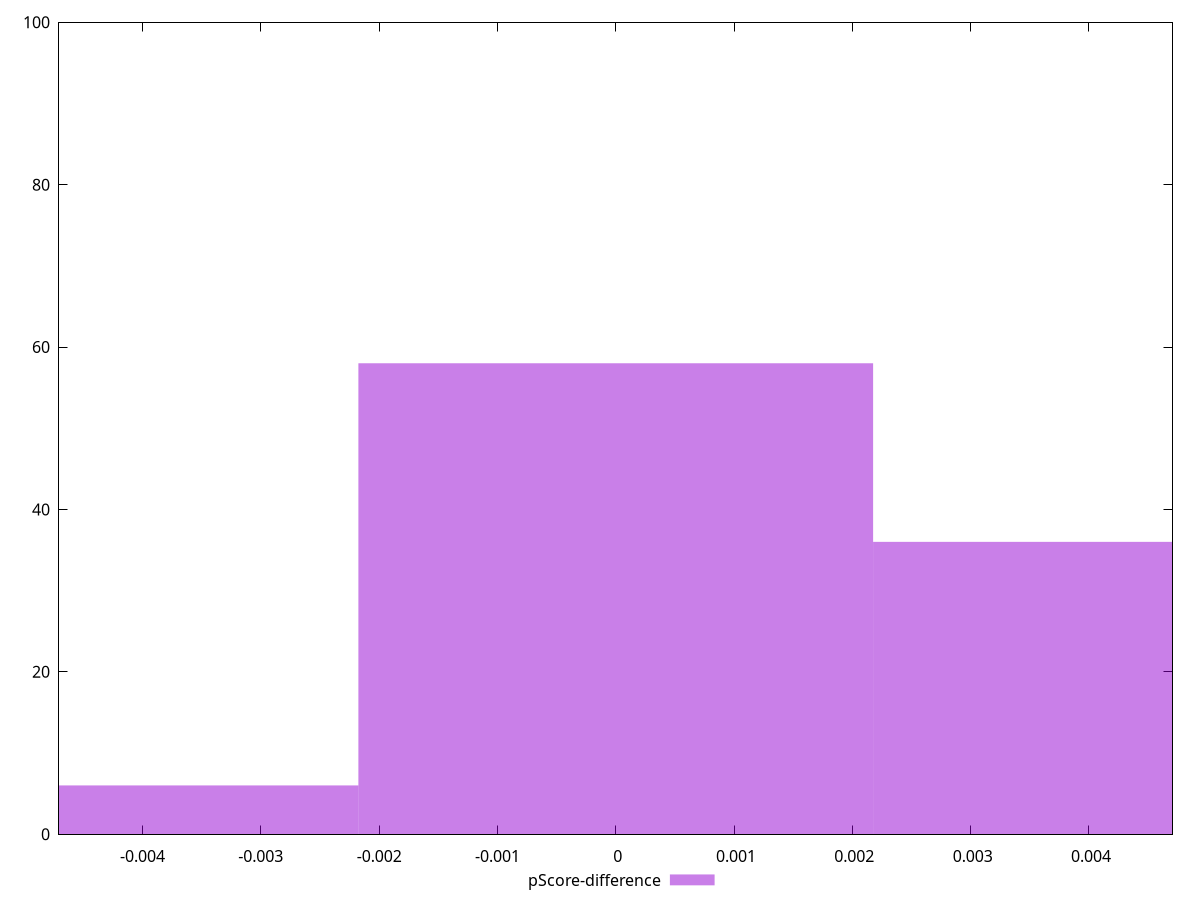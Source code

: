 reset

$pScoreDifference <<EOF
0 58
-0.004350689514602869 6
0.004350689514602869 36
EOF

set key outside below
set boxwidth 0.004350689514602869
set xrange [-0.004705882352941226:0.004705882352941171]
set yrange [0:100]
set trange [0:100]
set style fill transparent solid 0.5 noborder
set terminal svg size 640, 490 enhanced background rgb 'white'
set output "report/report_00029_2021-02-24T13-36-40.390Z/unused-javascript/samples/agenda/pScore-difference/histogram.svg"

plot $pScoreDifference title "pScore-difference" with boxes

reset
